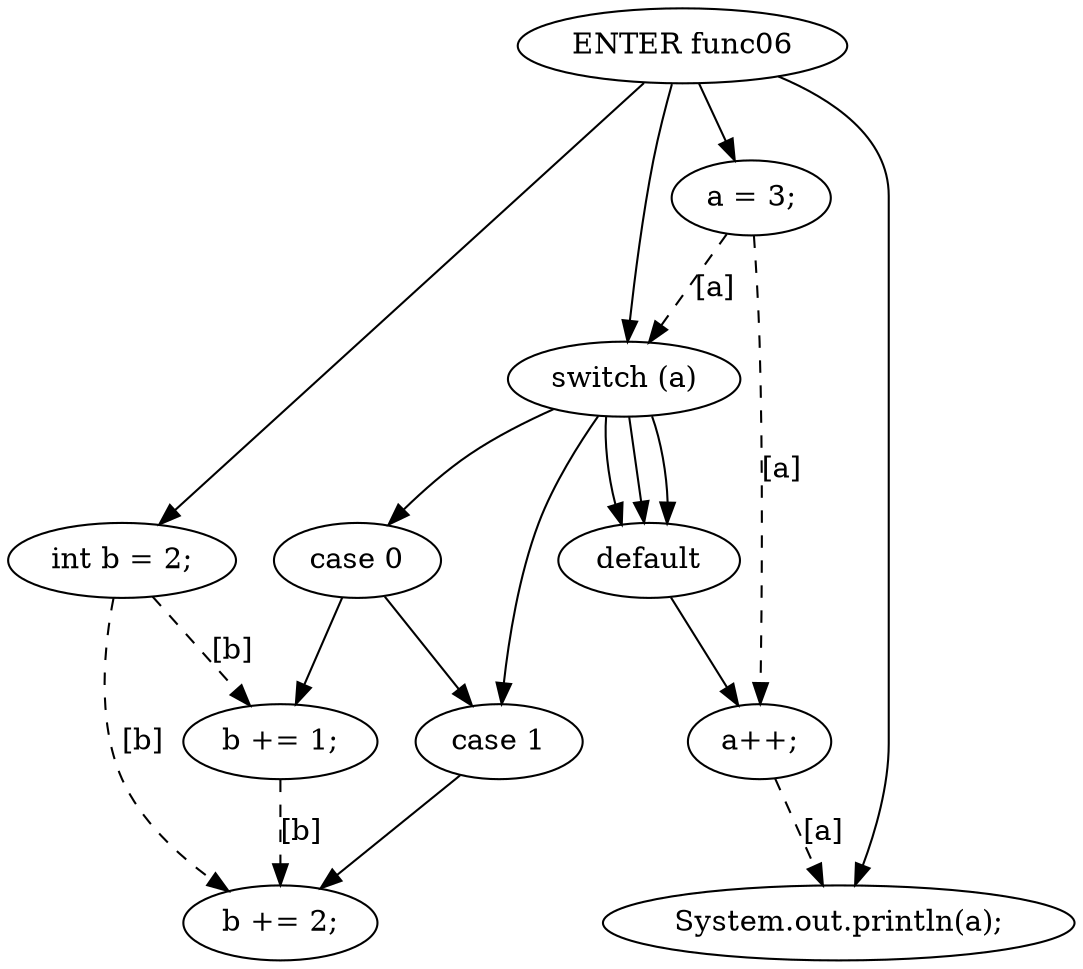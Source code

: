 digraph G {
  0 [ label="ENTER func06" ];
  2 [ label="a = 3;" ];
  3 [ label="int b = 2;" ];
  4 [ label="switch (a)" ];
  5 [ label="case 0" ];
  6 [ label="b += 1;" ];
  7 [ label="case 1" ];
  8 [ label="b += 2;" ];
  9 [ label="default" ];
  10 [ label="a++;" ];
  11 [ label="System.out.println(a);" ];
  2 -> 4 [ style="dashed" label="[a]" ];
  3 -> 6 [ style="dashed" label="[b]" ];
  6 -> 8 [ style="dashed" label="[b]" ];
  3 -> 8 [ style="dashed" label="[b]" ];
  2 -> 10 [ style="dashed" label="[a]" ];
  10 -> 11 [ style="dashed" label="[a]" ];
  0 -> 2 [ ];
  0 -> 3 [ ];
  0 -> 4 [ ];
  0 -> 11 [ ];
  4 -> 5 [ ];
  4 -> 9 [ ];
  5 -> 6 [ ];
  5 -> 7 [ ];
  4 -> 7 [ ];
  4 -> 9 [ ];
  7 -> 8 [ ];
  4 -> 9 [ ];
  9 -> 10 [ ];
}
